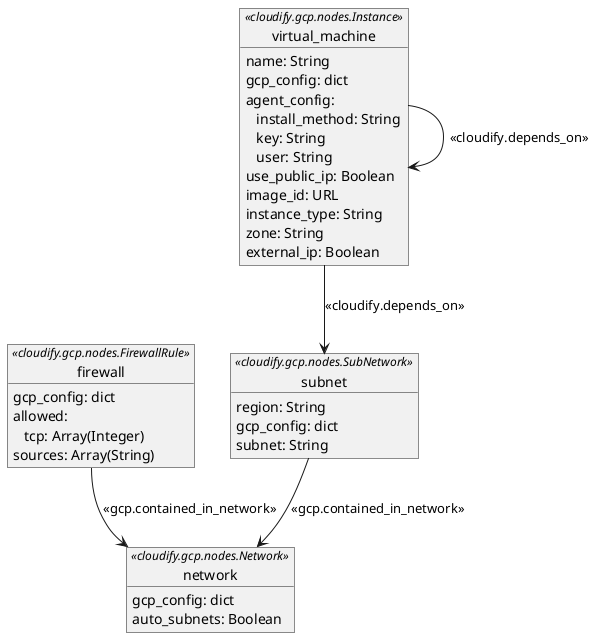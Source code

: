 @startuml cloudify

' Design Configuration
skinparam monochrome true
skinparam tabSize 2

object "firewall" as firewall <<cloudify.gcp.nodes.FirewallRule>> {
    gcp_config: dict
    allowed:
        \t tcp: Array(Integer)
    sources: Array(String)
}

object "network" as network <<cloudify.gcp.nodes.Network>> {
    gcp_config: dict
    auto_subnets: Boolean
}

object "subnet" as subnet <<cloudify.gcp.nodes.SubNetwork>> {
    region: String
    gcp_config: dict
    subnet: String
}

object "virtual_machine" as vm <<cloudify.gcp.nodes.Instance>> {
    name: String
    gcp_config: dict
    agent_config:
        \t install_method: String
        \t key: String
        \t user: String
    use_public_ip: Boolean
    image_id: URL
    instance_type: String
    zone: String
    external_ip: Boolean
}

firewall --> network : <<gcp.contained_in_network>>
subnet --> network : <<gcp.contained_in_network>>
vm --> subnet : <<cloudify.depends_on>>
vm --> vm : <<cloudify.depends_on>>

@enduml
